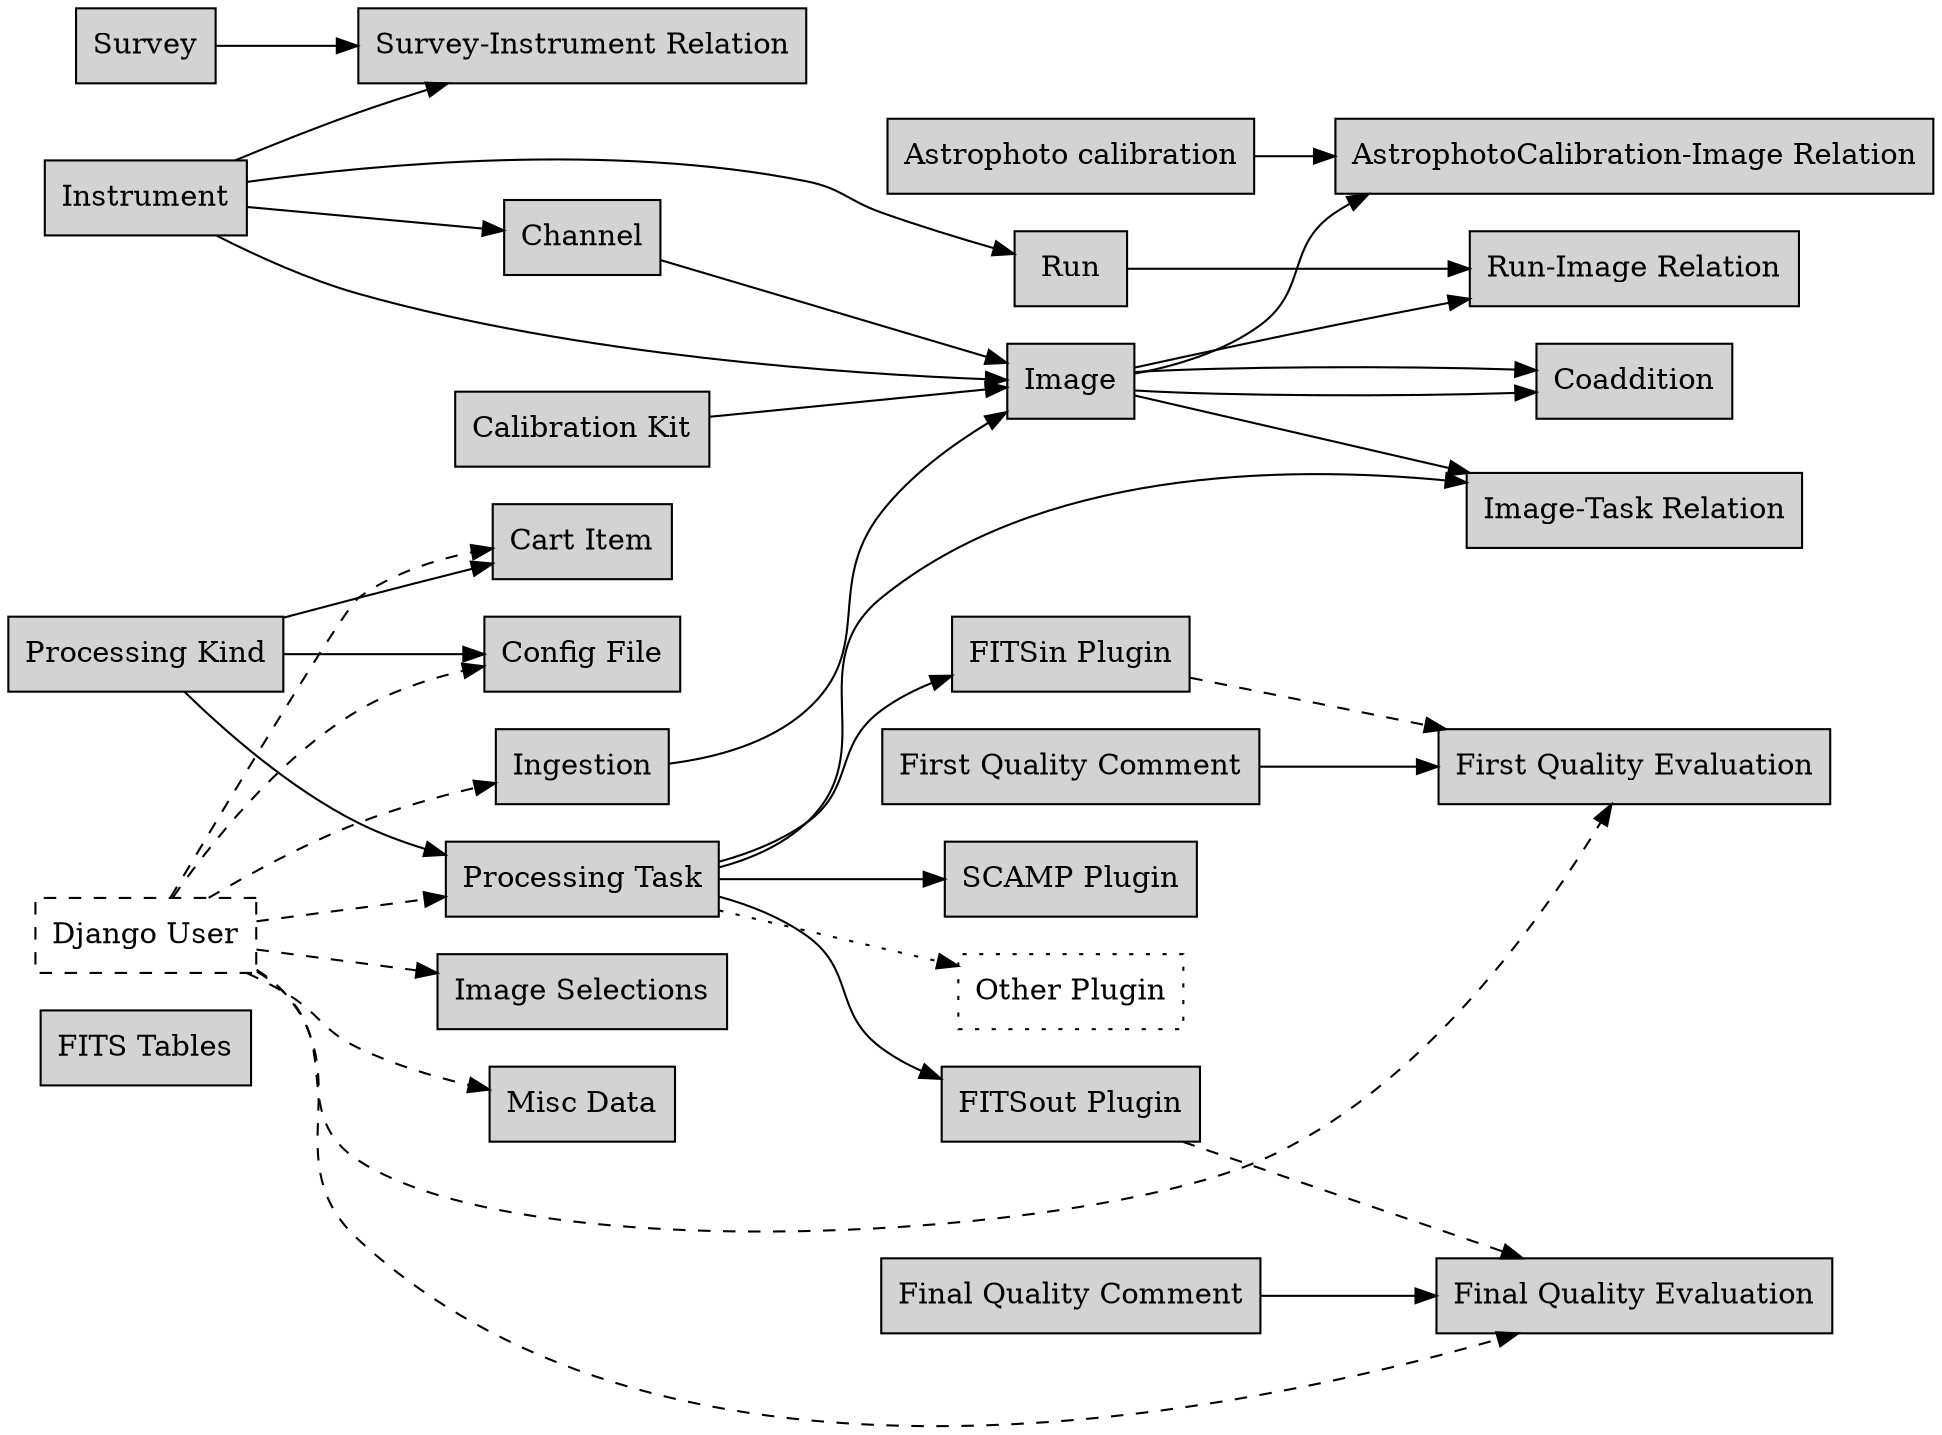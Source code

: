 /*
 * Youpi's CODASYL logical model
 *
 */
digraph codasyl { 
	rankdir = LR;
	node [shape = box, style = filled];

	/* Standalone records */
	"FITS Tables";

	/* Linked records */
	calib [label="Calibration Kit"];
	imgac [label="AstrophotoCalibration-Image Relation"];
	imgsel [label="Image Selections"];
	astro [label="Astrophoto calibration"];
	task [label="Processing Task"];
	relri [label="Run-Image Relation"];
	carti [label="Cart Item"];
	relsi [label="Survey-Instrument Relation"];
	relit [label="Image-Task Relation"];
	kind [label="Processing Kind"];
	plugfitsin [label="FITSin Plugin"];
	plugfitsout [label="FITSout Plugin"];
	plugscamp [label="SCAMP Plugin"];
	plugother [label="Other Plugin", style=dotted];
	user [label="Django User", style=dashed];
	miscdata [label="Misc Data"];
	configfile [label="Config File"];
	ingrading [label="First Quality Evaluation"];
	outgrading [label="Final Quality Evaluation"];
	incomment [label="First Quality Comment"];
	outcomment [label="Final Quality Comment"];

	/* Sets */
	calib -> Image;
	Channel -> Image;
	Ingestion -> Image;
	Instrument -> Image;
	Image -> imgac;
	astro -> imgac;
	Image -> Coaddition;
	Image -> Coaddition;
	Image -> relri;
	Image -> relit;
	task -> plugfitsin;
	task -> plugfitsout;
	task -> plugscamp;
	task -> plugother[style=dotted];
	Run -> relri;

	user -> carti[style=dashed];
	user -> task[style=dashed];
	user -> Ingestion[style=dashed];
	user -> imgsel[style=dashed];
	user -> miscdata[style=dashed];
	user -> configfile[style=dashed];
	user -> ingrading[style=dashed];
	user -> outgrading[style=dashed];
	plugfitsin -> ingrading[style=dashed];
	plugfitsout -> outgrading[style=dashed];
	
	Instrument -> Channel;
	Instrument -> Run;
	Survey -> relsi;
	Instrument -> relsi;

	kind -> task;
	kind -> configfile;
	kind -> carti;

	task -> relit;

	incomment -> ingrading;
	outcomment -> outgrading;
} 
